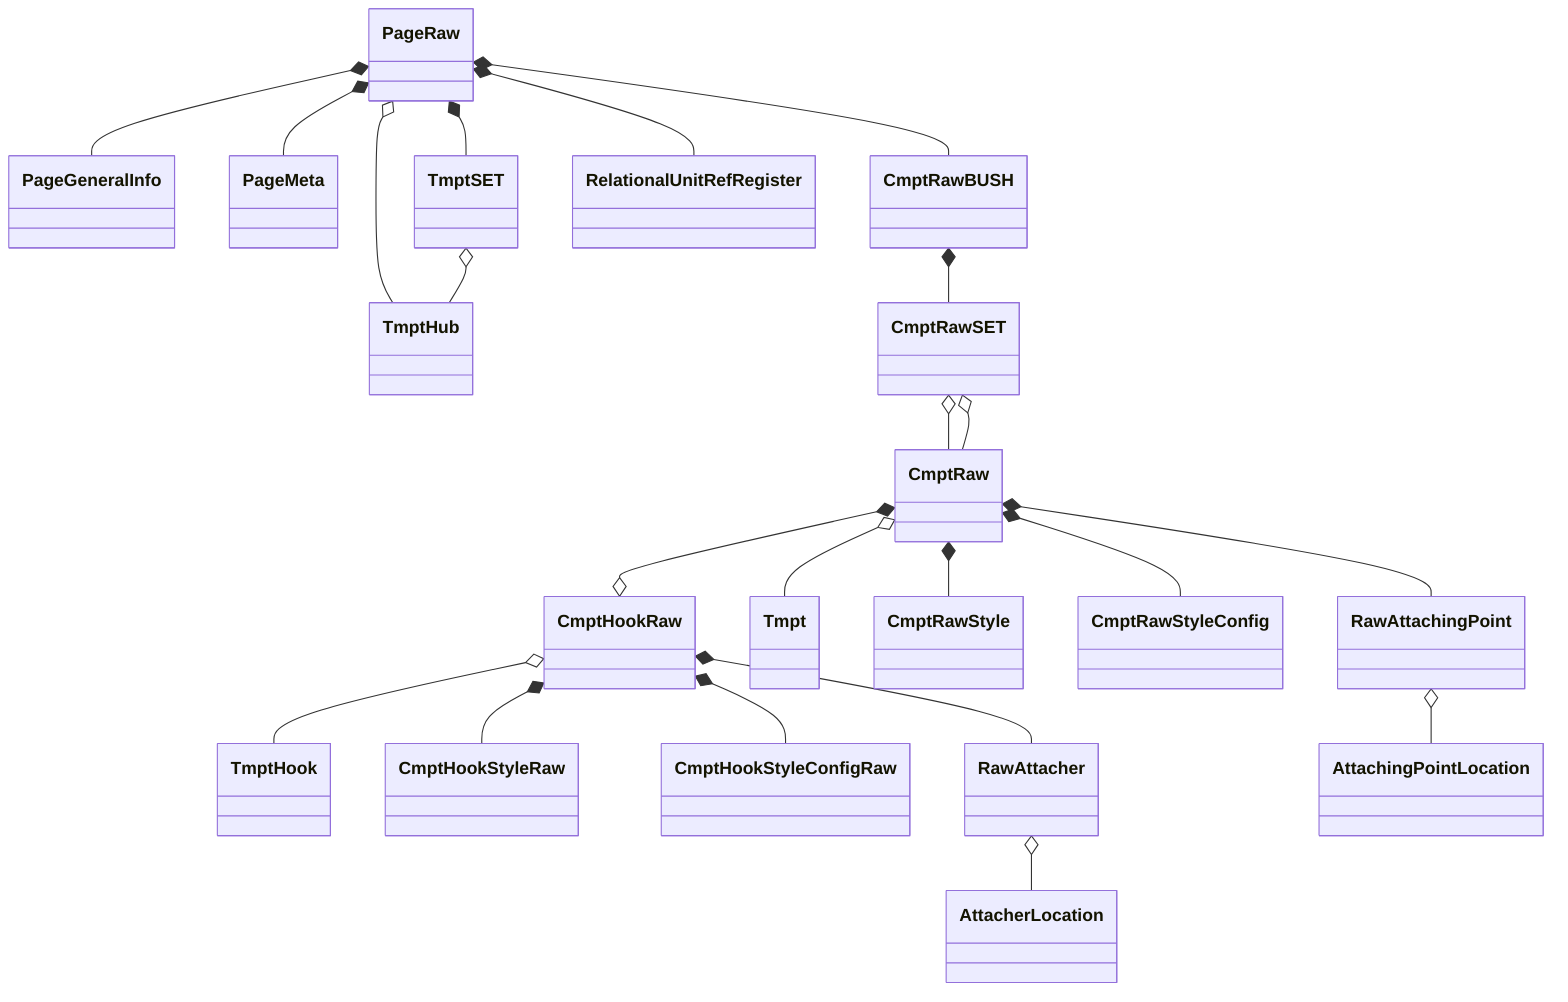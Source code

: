 classDiagram

%% PageRaw----------------------------
PageRaw *-- PageGeneralInfo
PageRaw *-- PageMeta
PageRaw o-- TmptHub
PageRaw *-- TmptSET
PageRaw *-- CmptRawBUSH
PageRaw *-- RelationalUnitRefRegister


%% TmptSet----------------------------
TmptSET o-- TmptHub

%% CmptRawTREE------------------------
CmptRawBUSH *-- CmptRawSET

%% CmptRawSET-------------------------
CmptRawSET o-- CmptRaw
CmptRawSET o-- CmptRaw

%% CmptRaw----------------------------
CmptRaw *-- RawAttachingPoint
CmptRaw o-- Tmpt
CmptRaw *-- CmptRawStyle
CmptRaw *-- CmptRawStyleConfig
CmptRaw *--o CmptHookRaw

%% CmptHookRaw-----------------------
CmptHookRaw o-- TmptHook
CmptHookRaw *-- CmptHookStyleRaw
CmptHookRaw *-- CmptHookStyleConfigRaw
CmptHookRaw *-- RawAttacher


%% RawAttachingPoint----------
RawAttachingPoint o-- AttachingPointLocation

%% RawAttacher-------------------------
RawAttacher o-- AttacherLocation